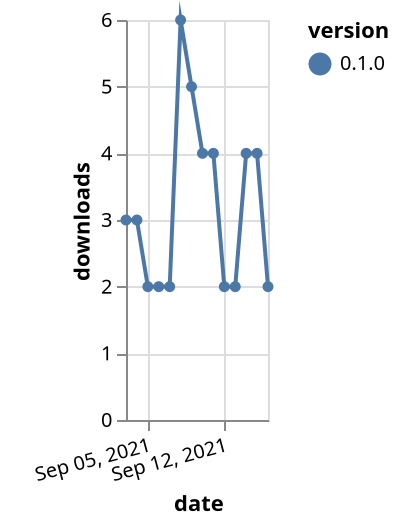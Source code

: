 {"$schema": "https://vega.github.io/schema/vega-lite/v5.json", "description": "A simple bar chart with embedded data.", "data": {"values": [{"date": "2021-09-03", "total": 2179, "delta": 3, "version": "0.1.0"}, {"date": "2021-09-04", "total": 2182, "delta": 3, "version": "0.1.0"}, {"date": "2021-09-05", "total": 2184, "delta": 2, "version": "0.1.0"}, {"date": "2021-09-06", "total": 2186, "delta": 2, "version": "0.1.0"}, {"date": "2021-09-07", "total": 2188, "delta": 2, "version": "0.1.0"}, {"date": "2021-09-08", "total": 2194, "delta": 6, "version": "0.1.0"}, {"date": "2021-09-09", "total": 2199, "delta": 5, "version": "0.1.0"}, {"date": "2021-09-10", "total": 2203, "delta": 4, "version": "0.1.0"}, {"date": "2021-09-11", "total": 2207, "delta": 4, "version": "0.1.0"}, {"date": "2021-09-12", "total": 2209, "delta": 2, "version": "0.1.0"}, {"date": "2021-09-13", "total": 2211, "delta": 2, "version": "0.1.0"}, {"date": "2021-09-14", "total": 2215, "delta": 4, "version": "0.1.0"}, {"date": "2021-09-15", "total": 2219, "delta": 4, "version": "0.1.0"}, {"date": "2021-09-16", "total": 2221, "delta": 2, "version": "0.1.0"}]}, "width": "container", "mark": {"type": "line", "point": {"filled": true}}, "encoding": {"x": {"field": "date", "type": "temporal", "timeUnit": "yearmonthdate", "title": "date", "axis": {"labelAngle": -15}}, "y": {"field": "delta", "type": "quantitative", "title": "downloads"}, "color": {"field": "version", "type": "nominal"}, "tooltip": {"field": "delta"}}}